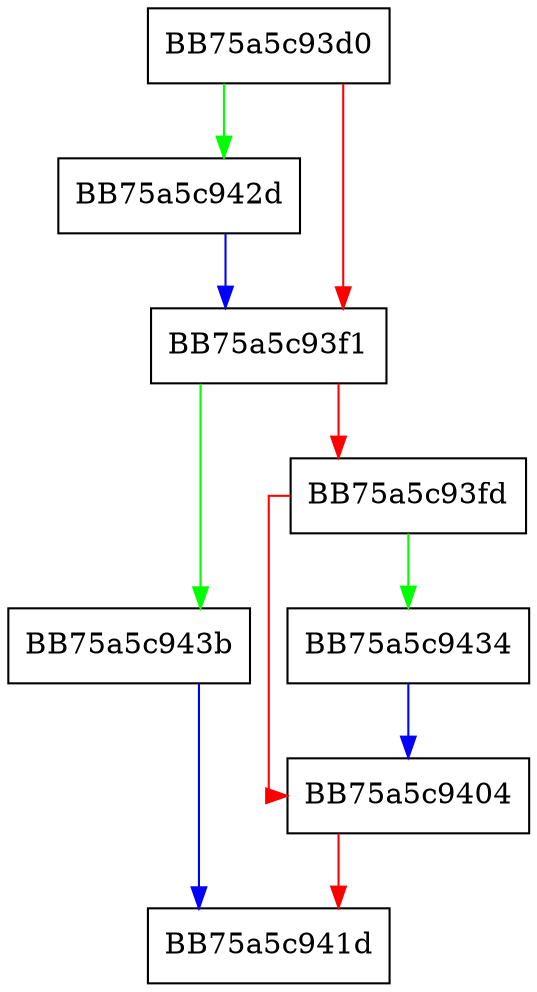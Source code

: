 digraph GetBytes {
  node [shape="box"];
  graph [splines=ortho];
  BB75a5c93d0 -> BB75a5c942d [color="green"];
  BB75a5c93d0 -> BB75a5c93f1 [color="red"];
  BB75a5c93f1 -> BB75a5c943b [color="green"];
  BB75a5c93f1 -> BB75a5c93fd [color="red"];
  BB75a5c93fd -> BB75a5c9434 [color="green"];
  BB75a5c93fd -> BB75a5c9404 [color="red"];
  BB75a5c9404 -> BB75a5c941d [color="red"];
  BB75a5c942d -> BB75a5c93f1 [color="blue"];
  BB75a5c9434 -> BB75a5c9404 [color="blue"];
  BB75a5c943b -> BB75a5c941d [color="blue"];
}